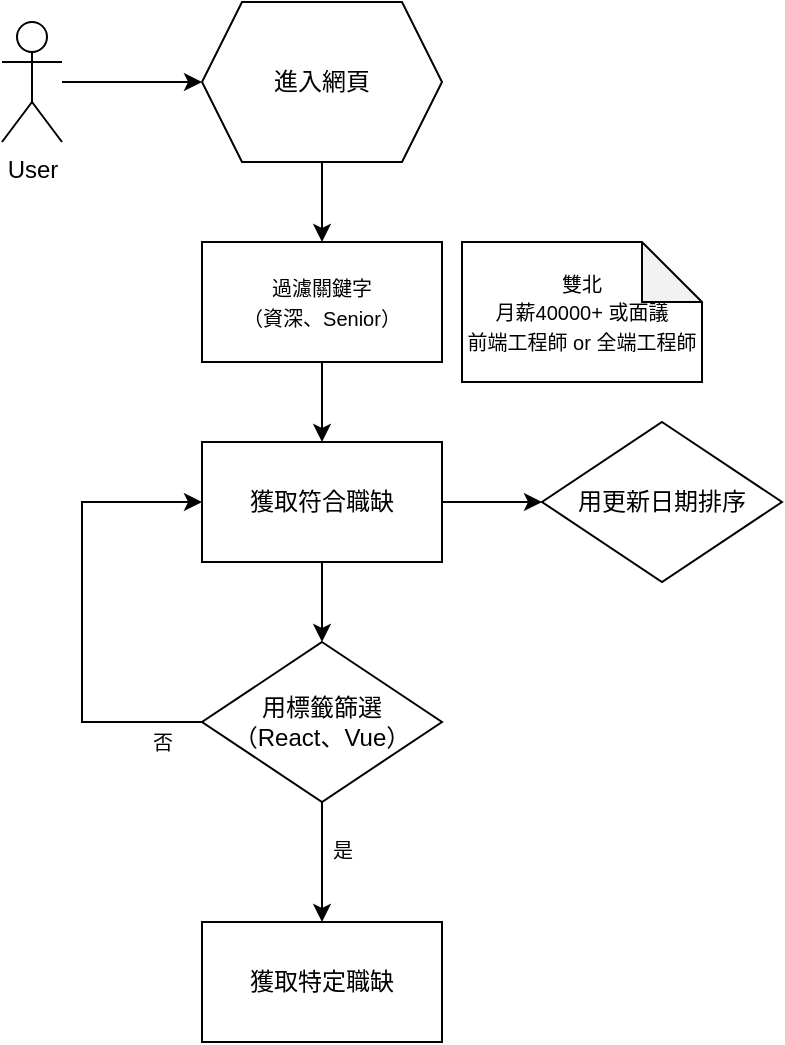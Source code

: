 <mxfile>
    <diagram id="i2_siC-gjM4FtHkg041P" name="第1頁">
        <mxGraphModel dx="1018" dy="556" grid="1" gridSize="10" guides="1" tooltips="1" connect="1" arrows="1" fold="1" page="1" pageScale="1" pageWidth="827" pageHeight="1169" math="0" shadow="0">
            <root>
                <mxCell id="0"/>
                <mxCell id="1" parent="0"/>
                <mxCell id="2" value="User" style="shape=umlActor;verticalLabelPosition=bottom;verticalAlign=top;html=1;outlineConnect=0;" parent="1" vertex="1">
                    <mxGeometry x="50" y="40" width="30" height="60" as="geometry"/>
                </mxCell>
                <mxCell id="3" value="進入網頁" style="shape=hexagon;perimeter=hexagonPerimeter2;whiteSpace=wrap;html=1;fixedSize=1;" parent="1" vertex="1">
                    <mxGeometry x="150" y="30" width="120" height="80" as="geometry"/>
                </mxCell>
                <mxCell id="4" value="" style="endArrow=classic;html=1;entryX=0;entryY=0.5;entryDx=0;entryDy=0;" parent="1" source="2" target="3" edge="1">
                    <mxGeometry width="50" height="50" relative="1" as="geometry">
                        <mxPoint x="280" y="180" as="sourcePoint"/>
                        <mxPoint x="330" y="130" as="targetPoint"/>
                    </mxGeometry>
                </mxCell>
                <mxCell id="13" value="" style="edgeStyle=none;html=1;fontSize=10;" parent="1" source="5" target="12" edge="1">
                    <mxGeometry relative="1" as="geometry"/>
                </mxCell>
                <mxCell id="23" value="" style="edgeStyle=none;html=1;" edge="1" parent="1" source="5" target="20">
                    <mxGeometry relative="1" as="geometry"/>
                </mxCell>
                <mxCell id="5" value="獲取符合職缺" style="rounded=0;whiteSpace=wrap;html=1;" parent="1" vertex="1">
                    <mxGeometry x="150" y="250" width="120" height="60" as="geometry"/>
                </mxCell>
                <mxCell id="7" value="" style="endArrow=classic;html=1;exitX=0.5;exitY=1;exitDx=0;exitDy=0;entryX=0.5;entryY=0;entryDx=0;entryDy=0;" parent="1" source="3" target="21" edge="1">
                    <mxGeometry width="50" height="50" relative="1" as="geometry">
                        <mxPoint x="230" y="250" as="sourcePoint"/>
                        <mxPoint x="280" y="200" as="targetPoint"/>
                    </mxGeometry>
                </mxCell>
                <mxCell id="9" value="&lt;font style=&quot;font-size: 10px;&quot;&gt;雙北&lt;br&gt;月薪40000+ 或面議&lt;br&gt;前端工程師 or 全端工程師&lt;/font&gt;" style="shape=note;whiteSpace=wrap;html=1;backgroundOutline=1;darkOpacity=0.05;" parent="1" vertex="1">
                    <mxGeometry x="280" y="150" width="120" height="70" as="geometry"/>
                </mxCell>
                <mxCell id="16" value="" style="edgeStyle=none;html=1;fontSize=10;" parent="1" source="12" target="14" edge="1">
                    <mxGeometry relative="1" as="geometry"/>
                </mxCell>
                <mxCell id="17" value="是" style="edgeLabel;html=1;align=center;verticalAlign=middle;resizable=0;points=[];fontSize=10;" parent="16" vertex="1" connectable="0">
                    <mxGeometry x="-0.211" y="1" relative="1" as="geometry">
                        <mxPoint x="9" as="offset"/>
                    </mxGeometry>
                </mxCell>
                <mxCell id="12" value="&lt;span style=&quot;font-size: 12px;&quot;&gt;用標籤篩選&lt;/span&gt;&lt;br style=&quot;font-size: 12px;&quot;&gt;&lt;span style=&quot;font-size: 12px;&quot;&gt;（React、Vue）&lt;/span&gt;" style="rhombus;whiteSpace=wrap;html=1;fontSize=10;" parent="1" vertex="1">
                    <mxGeometry x="150" y="350" width="120" height="80" as="geometry"/>
                </mxCell>
                <mxCell id="14" value="獲取特定職缺" style="rounded=0;whiteSpace=wrap;html=1;" parent="1" vertex="1">
                    <mxGeometry x="150" y="490" width="120" height="60" as="geometry"/>
                </mxCell>
                <mxCell id="18" value="" style="endArrow=classic;html=1;fontSize=10;exitX=0;exitY=0.5;exitDx=0;exitDy=0;entryX=0;entryY=0.5;entryDx=0;entryDy=0;strokeColor=default;rounded=0;" parent="1" source="12" target="5" edge="1">
                    <mxGeometry width="50" height="50" relative="1" as="geometry">
                        <mxPoint x="230" y="360" as="sourcePoint"/>
                        <mxPoint x="280" y="310" as="targetPoint"/>
                        <Array as="points">
                            <mxPoint x="90" y="390"/>
                            <mxPoint x="90" y="280"/>
                        </Array>
                    </mxGeometry>
                </mxCell>
                <mxCell id="19" value="否" style="edgeLabel;html=1;align=center;verticalAlign=middle;resizable=0;points=[];fontSize=10;" parent="18" vertex="1" connectable="0">
                    <mxGeometry x="-0.821" y="-1" relative="1" as="geometry">
                        <mxPoint y="11" as="offset"/>
                    </mxGeometry>
                </mxCell>
                <mxCell id="20" value="&lt;span style=&quot;font-size: 12px;&quot;&gt;用更新日期排序&lt;/span&gt;" style="rhombus;whiteSpace=wrap;html=1;fontSize=10;" vertex="1" parent="1">
                    <mxGeometry x="320" y="240" width="120" height="80" as="geometry"/>
                </mxCell>
                <mxCell id="22" value="" style="edgeStyle=none;html=1;" edge="1" parent="1" source="21" target="5">
                    <mxGeometry relative="1" as="geometry"/>
                </mxCell>
                <mxCell id="21" value="&lt;span style=&quot;font-size: 10px;&quot;&gt;過濾關鍵字&lt;/span&gt;&lt;br style=&quot;font-size: 10px;&quot;&gt;&lt;span style=&quot;font-size: 10px;&quot;&gt;（資深、Senior）&lt;/span&gt;" style="rounded=0;whiteSpace=wrap;html=1;" vertex="1" parent="1">
                    <mxGeometry x="150" y="150" width="120" height="60" as="geometry"/>
                </mxCell>
            </root>
        </mxGraphModel>
    </diagram>
</mxfile>